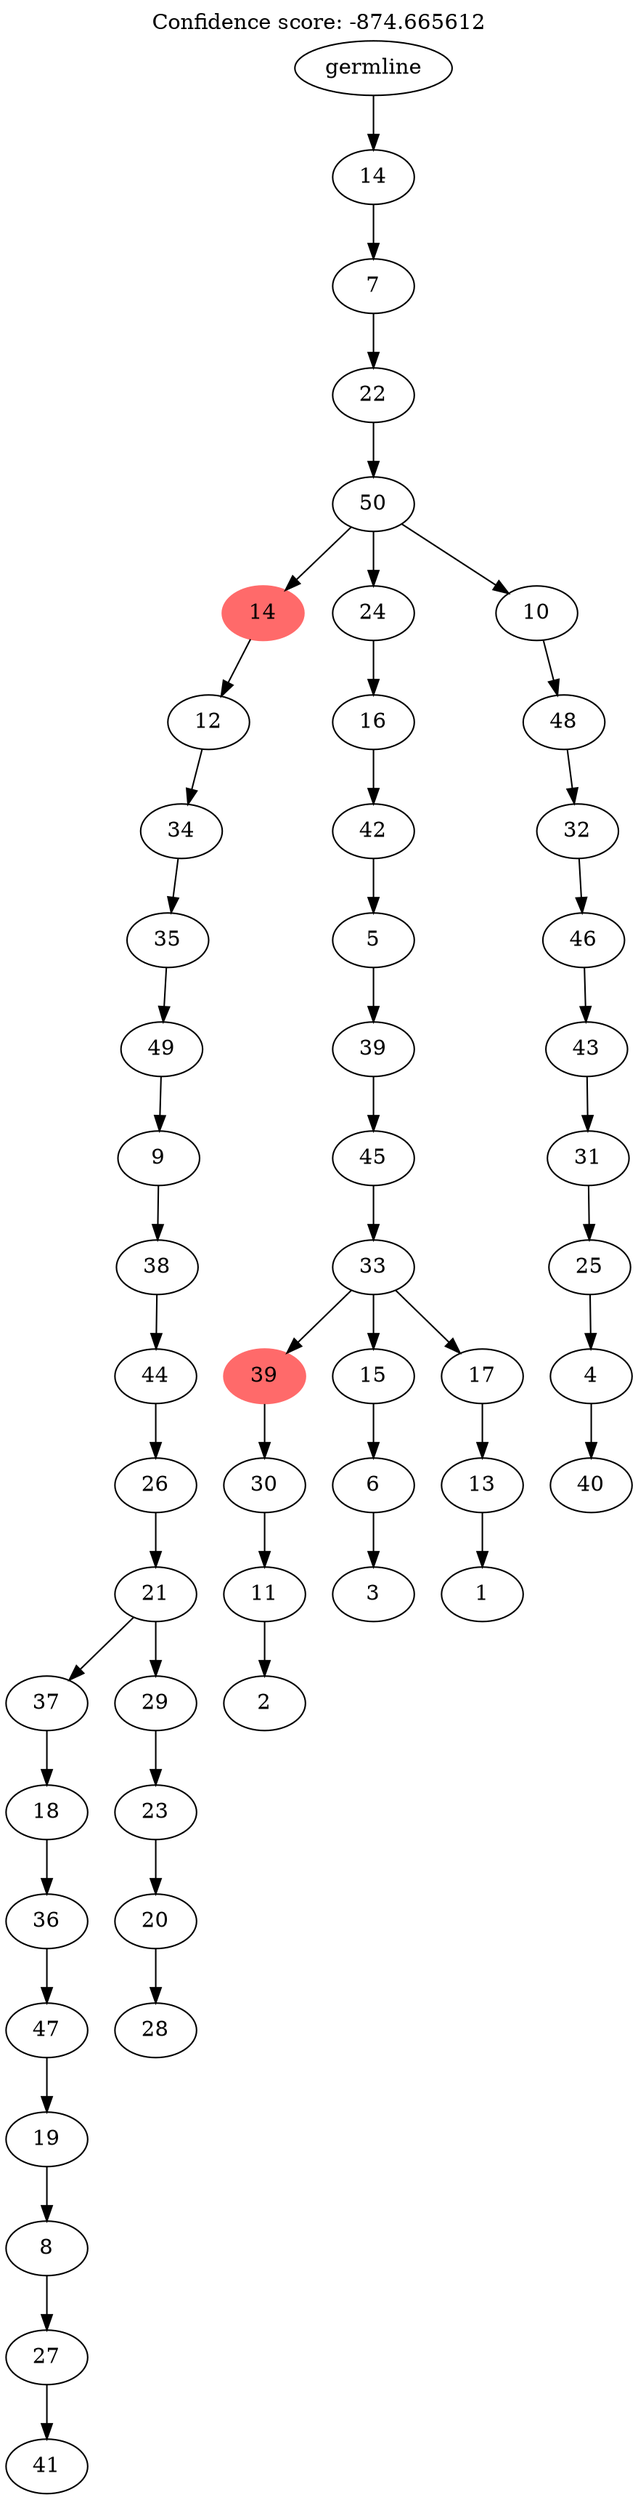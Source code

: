 digraph g {
	"51" -> "52";
	"52" [label="41"];
	"50" -> "51";
	"51" [label="27"];
	"49" -> "50";
	"50" [label="8"];
	"48" -> "49";
	"49" [label="19"];
	"47" -> "48";
	"48" [label="47"];
	"46" -> "47";
	"47" [label="36"];
	"45" -> "46";
	"46" [label="18"];
	"43" -> "44";
	"44" [label="28"];
	"42" -> "43";
	"43" [label="20"];
	"41" -> "42";
	"42" [label="23"];
	"40" -> "41";
	"41" [label="29"];
	"40" -> "45";
	"45" [label="37"];
	"39" -> "40";
	"40" [label="21"];
	"38" -> "39";
	"39" [label="26"];
	"37" -> "38";
	"38" [label="44"];
	"36" -> "37";
	"37" [label="38"];
	"35" -> "36";
	"36" [label="9"];
	"34" -> "35";
	"35" [label="49"];
	"33" -> "34";
	"34" [label="35"];
	"32" -> "33";
	"33" [label="34"];
	"31" -> "32";
	"32" [label="12"];
	"29" -> "30";
	"30" [label="2"];
	"28" -> "29";
	"29" [label="11"];
	"27" -> "28";
	"28" [label="30"];
	"25" -> "26";
	"26" [label="3"];
	"24" -> "25";
	"25" [label="6"];
	"22" -> "23";
	"23" [label="1"];
	"21" -> "22";
	"22" [label="13"];
	"20" -> "21";
	"21" [label="17"];
	"20" -> "24";
	"24" [label="15"];
	"20" -> "27";
	"27" [color=indianred1, style=filled, label="39"];
	"19" -> "20";
	"20" [label="33"];
	"18" -> "19";
	"19" [label="45"];
	"17" -> "18";
	"18" [label="39"];
	"16" -> "17";
	"17" [label="5"];
	"15" -> "16";
	"16" [label="42"];
	"14" -> "15";
	"15" [label="16"];
	"12" -> "13";
	"13" [label="40"];
	"11" -> "12";
	"12" [label="4"];
	"10" -> "11";
	"11" [label="25"];
	"9" -> "10";
	"10" [label="31"];
	"8" -> "9";
	"9" [label="43"];
	"7" -> "8";
	"8" [label="46"];
	"6" -> "7";
	"7" [label="32"];
	"5" -> "6";
	"6" [label="48"];
	"4" -> "5";
	"5" [label="10"];
	"4" -> "14";
	"14" [label="24"];
	"4" -> "31";
	"31" [color=indianred1, style=filled, label="14"];
	"3" -> "4";
	"4" [label="50"];
	"2" -> "3";
	"3" [label="22"];
	"1" -> "2";
	"2" [label="7"];
	"0" -> "1";
	"1" [label="14"];
	"0" [label="germline"];
	labelloc="t";
	label="Confidence score: -874.665612";
}
